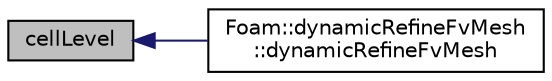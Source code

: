 digraph "cellLevel"
{
  bgcolor="transparent";
  edge [fontname="Helvetica",fontsize="10",labelfontname="Helvetica",labelfontsize="10"];
  node [fontname="Helvetica",fontsize="10",shape=record];
  rankdir="LR";
  Node1 [label="cellLevel",height=0.2,width=0.4,color="black", fillcolor="grey75", style="filled", fontcolor="black"];
  Node1 -> Node2 [dir="back",color="midnightblue",fontsize="10",style="solid",fontname="Helvetica"];
  Node2 [label="Foam::dynamicRefineFvMesh\l::dynamicRefineFvMesh",height=0.2,width=0.4,color="black",URL="$a00606.html#adb7d4548e6fcf38f86bf13798cef53eb",tooltip="Construct from IOobject. "];
}
